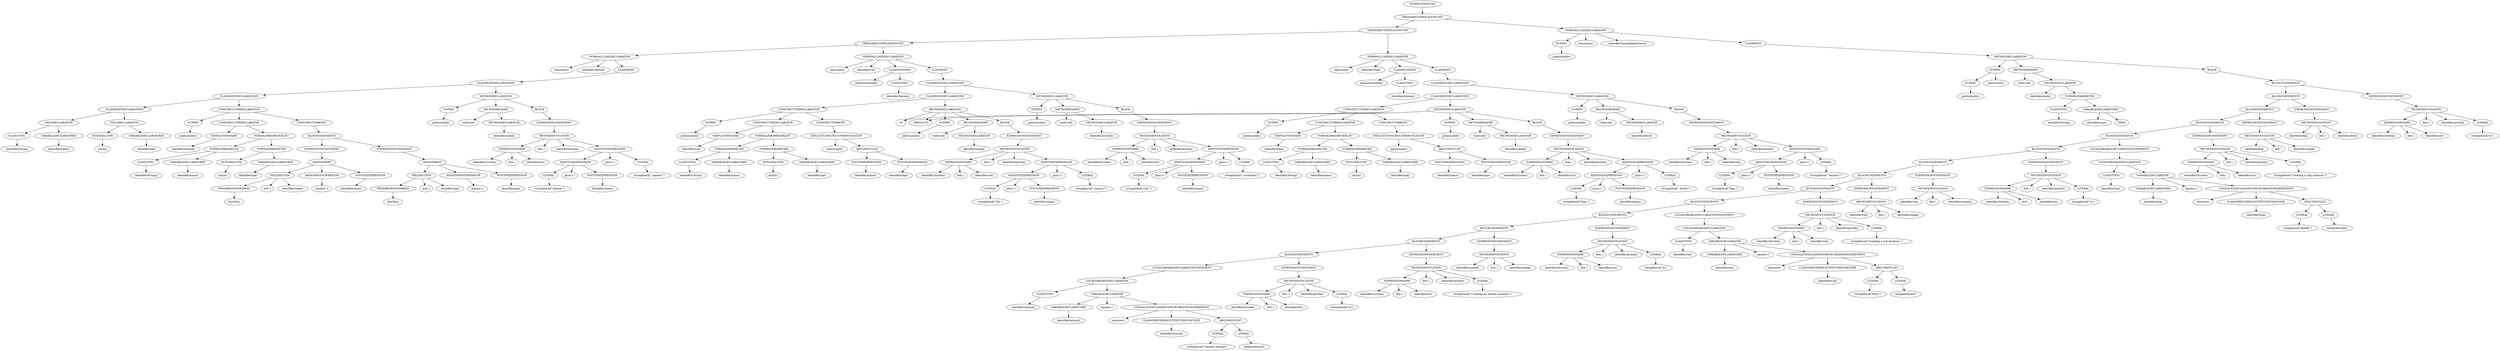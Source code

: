 digraph ASTVisual {
 ordering = out ;
10 [ label="CLASSTYPE1"]
20 [ label="identifier(String)"]
30 [ label="VARIABLEDECLARATORID"]
40 [ label="identifier(name)"]
50 [ label="FIELDDECLARATION"]
60 [ label="INTEGRALTYPE"]
70 [ label="int(int)"]
80 [ label="VARIABLEDECLARATORID"]
90 [ label="identifier(age)"]
100 [ label="FIELDDECLARATION"]
110 [ label="CLASSBODYDECLARATIONS"]
120 [ label="SUPER1"]
130 [ label="public(public)"]
140 [ label="SIMPLETYPENAME"]
150 [ label="identifier(Animal)"]
160 [ label="CLASSTYPE1"]
170 [ label="identifier(String)"]
180 [ label="VARIABLEDECLARATORID"]
190 [ label="identifier(name)"]
200 [ label="FORMALPARAMETER"]
210 [ label="INTEGRALTYPE"]
220 [ label="int(int)"]
230 [ label="VARIABLEDECLARATORID"]
240 [ label="identifier(age)"]
250 [ label="FORMALPARAMETER"]
260 [ label="FORMALPARAMETERLIST"]
270 [ label="CONSTRUCTORDECLARATOR"]
280 [ label="PRIMARYNONEWARRAY"]
290 [ label="this(this)"]
300 [ label="FIELDACCESS"]
310 [ label="dot(.)"]
320 [ label="identifier(name)"]
330 [ label="ASSIGNMENTOPERATOR"]
340 [ label="equals(=)"]
350 [ label="POSTFIXEXPRESSION"]
360 [ label="identifier(name)"]
370 [ label="ASSIGNMENT"]
380 [ label="EXPRESSIONSTATEMENT"]
390 [ label="PRIMARYNONEWARRAY"]
400 [ label="this(this)"]
410 [ label="FIELDACCESS"]
420 [ label="dot(.)"]
430 [ label="identifier(age)"]
440 [ label="ASSIGNMENTOPERATOR"]
450 [ label="equals(=)"]
460 [ label="POSTFIXEXPRESSION"]
470 [ label="identifier(age)"]
480 [ label="ASSIGNMENT"]
490 [ label="EXPRESSIONSTATEMENT"]
500 [ label="BLOCKSTATEMENTS"]
510 [ label="CONSTRUCTORBODY"]
520 [ label="CONSTRUCTORDECLARATION"]
530 [ label="CLASSBODYDECLARATIONS"]
540 [ label="SUPER1"]
550 [ label="public(public)"]
560 [ label="METHODDECLARATOR"]
570 [ label="identifier(speak)"]
580 [ label="METHODHEADER"]
590 [ label="void(void)"]
600 [ label="EXPRESSIONNAME"]
610 [ label="identifier(System)"]
620 [ label="dot(.)"]
630 [ label="identifier(out)"]
640 [ label="LITERAL"]
650 [ label="stringliteral(\"Animal \")"]
660 [ label="POSTFIXEXPRESSION"]
670 [ label="identifier(name)"]
680 [ label="ADDITIVEEXPRESSION"]
690 [ label="plus(+)"]
700 [ label="LITERAL"]
710 [ label="stringliteral(\" speaks!\")"]
720 [ label="ADDITIVEEXPRESSION"]
730 [ label="plus(+)"]
740 [ label="METHODINVOCATION"]
750 [ label="dot(.)"]
760 [ label="identifier(println)"]
770 [ label="EXPRESSIONSTATEMENT"]
780 [ label="BLOCK"]
790 [ label="METHODDECLARATION"]
800 [ label="CLASSBODYDECLARATIONS"]
810 [ label="CLASSBODY"]
820 [ label="NORMALCLASSDECLARATION"]
830 [ label="class(class)"]
840 [ label="identifier(Animal)"]
850 [ label="CLASSTYPE1"]
860 [ label="identifier(Animal)"]
870 [ label="CLASSEXTENDS"]
880 [ label="extends(extends)"]
890 [ label="SUPER1"]
900 [ label="public(public)"]
910 [ label="SIMPLETYPENAME"]
920 [ label="identifier(Cat)"]
930 [ label="CLASSTYPE1"]
940 [ label="identifier(String)"]
950 [ label="VARIABLEDECLARATORID"]
960 [ label="identifier(name)"]
970 [ label="FORMALPARAMETER"]
980 [ label="INTEGRALTYPE"]
990 [ label="int(int)"]
1000 [ label="VARIABLEDECLARATORID"]
1010 [ label="identifier(age)"]
1020 [ label="FORMALPARAMETER"]
1030 [ label="FORMALPARAMETERLIST"]
1040 [ label="CONSTRUCTORDECLARATOR"]
1050 [ label="POSTFIXEXPRESSION"]
1060 [ label="identifier(name)"]
1070 [ label="POSTFIXEXPRESSION"]
1080 [ label="identifier(age)"]
1090 [ label="ARGUMENTLIST"]
1100 [ label="EXPLICITCONSTRUCTORINVOCATION"]
1110 [ label="super(super)"]
1120 [ label="CONSTRUCTORBODY"]
1130 [ label="CONSTRUCTORDECLARATION"]
1140 [ label="SUPER1"]
1150 [ label="public(public)"]
1160 [ label="METHODDECLARATOR"]
1170 [ label="identifier(speak)"]
1180 [ label="METHODHEADER"]
1190 [ label="void(void)"]
1200 [ label="EXPRESSIONNAME"]
1210 [ label="identifier(System)"]
1220 [ label="dot(.)"]
1230 [ label="identifier(out)"]
1240 [ label="LITERAL"]
1250 [ label="stringliteral(\"Cat \")"]
1260 [ label="POSTFIXEXPRESSION"]
1270 [ label="identifier(name)"]
1280 [ label="ADDITIVEEXPRESSION"]
1290 [ label="plus(+)"]
1300 [ label="LITERAL"]
1310 [ label="stringliteral(\" meows!\")"]
1320 [ label="ADDITIVEEXPRESSION"]
1330 [ label="plus(+)"]
1340 [ label="METHODINVOCATION"]
1350 [ label="dot(.)"]
1360 [ label="identifier(println)"]
1370 [ label="EXPRESSIONSTATEMENT"]
1380 [ label="BLOCK"]
1390 [ label="METHODDECLARATION"]
1400 [ label="CLASSBODYDECLARATIONS"]
1410 [ label="SUPER1"]
1420 [ label="public(public)"]
1430 [ label="METHODDECLARATOR"]
1440 [ label="identifier(scratch)"]
1450 [ label="METHODHEADER"]
1460 [ label="void(void)"]
1470 [ label="EXPRESSIONNAME"]
1480 [ label="identifier(System)"]
1490 [ label="dot(.)"]
1500 [ label="identifier(out)"]
1510 [ label="LITERAL"]
1520 [ label="stringliteral(\"Cat \")"]
1530 [ label="POSTFIXEXPRESSION"]
1540 [ label="identifier(name)"]
1550 [ label="ADDITIVEEXPRESSION"]
1560 [ label="plus(+)"]
1570 [ label="LITERAL"]
1580 [ label="stringliteral(\" scratches!\")"]
1590 [ label="ADDITIVEEXPRESSION"]
1600 [ label="plus(+)"]
1610 [ label="METHODINVOCATION"]
1620 [ label="dot(.)"]
1630 [ label="identifier(println)"]
1640 [ label="EXPRESSIONSTATEMENT"]
1650 [ label="BLOCK"]
1660 [ label="METHODDECLARATION"]
1670 [ label="CLASSBODYDECLARATIONS"]
1680 [ label="CLASSBODY"]
1690 [ label="NORMALCLASSDECLARATION"]
1700 [ label="class(class)"]
1710 [ label="identifier(Cat)"]
1720 [ label="ORDINARYCOMPILATIONUNIT"]
1730 [ label="CLASSTYPE1"]
1740 [ label="identifier(Animal)"]
1750 [ label="CLASSEXTENDS"]
1760 [ label="extends(extends)"]
1770 [ label="SUPER1"]
1780 [ label="public(public)"]
1790 [ label="SIMPLETYPENAME"]
1800 [ label="identifier(Dog)"]
1810 [ label="CLASSTYPE1"]
1820 [ label="identifier(String)"]
1830 [ label="VARIABLEDECLARATORID"]
1840 [ label="identifier(name)"]
1850 [ label="FORMALPARAMETER"]
1860 [ label="INTEGRALTYPE"]
1870 [ label="int(int)"]
1880 [ label="VARIABLEDECLARATORID"]
1890 [ label="identifier(age)"]
1900 [ label="FORMALPARAMETER"]
1910 [ label="FORMALPARAMETERLIST"]
1920 [ label="CONSTRUCTORDECLARATOR"]
1930 [ label="POSTFIXEXPRESSION"]
1940 [ label="identifier(name)"]
1950 [ label="POSTFIXEXPRESSION"]
1960 [ label="identifier(age)"]
1970 [ label="ARGUMENTLIST"]
1980 [ label="EXPLICITCONSTRUCTORINVOCATION"]
1990 [ label="super(super)"]
2000 [ label="CONSTRUCTORBODY"]
2010 [ label="CONSTRUCTORDECLARATION"]
2020 [ label="SUPER1"]
2030 [ label="public(public)"]
2040 [ label="METHODDECLARATOR"]
2050 [ label="identifier(speak)"]
2060 [ label="METHODHEADER"]
2070 [ label="void(void)"]
2080 [ label="EXPRESSIONNAME"]
2090 [ label="identifier(System)"]
2100 [ label="dot(.)"]
2110 [ label="identifier(out)"]
2120 [ label="LITERAL"]
2130 [ label="stringliteral(\"Dog \")"]
2140 [ label="POSTFIXEXPRESSION"]
2150 [ label="identifier(name)"]
2160 [ label="ADDITIVEEXPRESSION"]
2170 [ label="plus(+)"]
2180 [ label="LITERAL"]
2190 [ label="stringliteral(\" barks!\")"]
2200 [ label="ADDITIVEEXPRESSION"]
2210 [ label="plus(+)"]
2220 [ label="METHODINVOCATION"]
2230 [ label="dot(.)"]
2240 [ label="identifier(println)"]
2250 [ label="EXPRESSIONSTATEMENT"]
2260 [ label="BLOCK"]
2270 [ label="METHODDECLARATION"]
2280 [ label="CLASSBODYDECLARATIONS"]
2290 [ label="SUPER1"]
2300 [ label="public(public)"]
2310 [ label="METHODDECLARATOR"]
2320 [ label="identifier(fetch)"]
2330 [ label="METHODHEADER"]
2340 [ label="void(void)"]
2350 [ label="EXPRESSIONNAME"]
2360 [ label="identifier(System)"]
2370 [ label="dot(.)"]
2380 [ label="identifier(out)"]
2390 [ label="LITERAL"]
2400 [ label="stringliteral(\"Dog \")"]
2410 [ label="POSTFIXEXPRESSION"]
2420 [ label="identifier(name)"]
2430 [ label="ADDITIVEEXPRESSION"]
2440 [ label="plus(+)"]
2450 [ label="LITERAL"]
2460 [ label="stringliteral(\" fetches!\")"]
2470 [ label="ADDITIVEEXPRESSION"]
2480 [ label="plus(+)"]
2490 [ label="METHODINVOCATION"]
2500 [ label="dot(.)"]
2510 [ label="identifier(println)"]
2520 [ label="EXPRESSIONSTATEMENT"]
2530 [ label="BLOCK"]
2540 [ label="METHODDECLARATION"]
2550 [ label="CLASSBODYDECLARATIONS"]
2560 [ label="CLASSBODY"]
2570 [ label="NORMALCLASSDECLARATION"]
2580 [ label="class(class)"]
2590 [ label="identifier(Dog)"]
2600 [ label="ORDINARYCOMPILATIONUNIT"]
2610 [ label="SUPER1"]
2620 [ label="public(public)"]
2630 [ label="SUPER1"]
2640 [ label="public(public)"]
2650 [ label="SUPER2"]
2660 [ label="static(static)"]
2670 [ label="CLASSTYPE1"]
2680 [ label="identifier(String)"]
2690 [ label="DIMS"]
2700 [ label="VARIABLEDECLARATORID"]
2710 [ label="identifier(args)"]
2720 [ label="FORMALPARAMETER"]
2730 [ label="METHODDECLARATOR"]
2740 [ label="identifier(main)"]
2750 [ label="METHODHEADER"]
2760 [ label="void(void)"]
2770 [ label="CLASSTYPE1"]
2780 [ label="identifier(Animal)"]
2790 [ label="VARIABLEDECLARATORID"]
2800 [ label="identifier(animal)"]
2810 [ label="CLASSORINTERFACETYPETOINSTANTIATE"]
2820 [ label="identifier(Animal)"]
2830 [ label="LITERAL"]
2840 [ label="stringliteral(\"Generic Animal\")"]
2850 [ label="LITERAL"]
2860 [ label="integerliteral(5)"]
2870 [ label="ARGUMENTLIST"]
2880 [ label="UNQUALIFIEDCLASSINSTANCECREATIONEXPRESSION"]
2890 [ label="new(new)"]
2900 [ label="VARIABLEDECLARATOR"]
2910 [ label="equals(=)"]
2920 [ label="LOCALVARIABLEDECLARATION"]
2930 [ label="LOCALVARIABLEDECLARATIONSTATEMENT"]
2940 [ label="EXPRESSIONNAME"]
2950 [ label="identifier(System)"]
2960 [ label="dot(.)"]
2970 [ label="identifier(out)"]
2980 [ label="LITERAL"]
2990 [ label="stringliteral(\"\\n\")"]
3000 [ label="METHODINVOCATION"]
3010 [ label="dot(.)"]
3020 [ label="identifier(println)"]
3030 [ label="EXPRESSIONSTATEMENT"]
3040 [ label="BLOCKSTATEMENTS"]
3050 [ label="EXPRESSIONNAME"]
3060 [ label="identifier(System)"]
3070 [ label="dot(.)"]
3080 [ label="identifier(out)"]
3090 [ label="LITERAL"]
3100 [ label="stringliteral(\"Creating an Animal instance:\")"]
3110 [ label="METHODINVOCATION"]
3120 [ label="dot(.)"]
3130 [ label="identifier(println)"]
3140 [ label="EXPRESSIONSTATEMENT"]
3150 [ label="BLOCKSTATEMENTS"]
3160 [ label="METHODINVOCATION"]
3170 [ label="identifier(animal)"]
3180 [ label="dot(.)"]
3190 [ label="identifier(speak)"]
3200 [ label="EXPRESSIONSTATEMENT"]
3210 [ label="BLOCKSTATEMENTS"]
3220 [ label="EXPRESSIONNAME"]
3230 [ label="identifier(System)"]
3240 [ label="dot(.)"]
3250 [ label="identifier(out)"]
3260 [ label="LITERAL"]
3270 [ label="stringliteral(\"\\n\")"]
3280 [ label="METHODINVOCATION"]
3290 [ label="dot(.)"]
3300 [ label="identifier(println)"]
3310 [ label="EXPRESSIONSTATEMENT"]
3320 [ label="BLOCKSTATEMENTS"]
3330 [ label="CLASSTYPE1"]
3340 [ label="identifier(Cat)"]
3350 [ label="VARIABLEDECLARATORID"]
3360 [ label="identifier(cat)"]
3370 [ label="CLASSORINTERFACETYPETOINSTANTIATE"]
3380 [ label="identifier(Cat)"]
3390 [ label="LITERAL"]
3400 [ label="stringliteral(\"Kitty\")"]
3410 [ label="LITERAL"]
3420 [ label="integerliteral(3)"]
3430 [ label="ARGUMENTLIST"]
3440 [ label="UNQUALIFIEDCLASSINSTANCECREATIONEXPRESSION"]
3450 [ label="new(new)"]
3460 [ label="VARIABLEDECLARATOR"]
3470 [ label="equals(=)"]
3480 [ label="LOCALVARIABLEDECLARATION"]
3490 [ label="LOCALVARIABLEDECLARATIONSTATEMENT"]
3500 [ label="BLOCKSTATEMENTS"]
3510 [ label="EXPRESSIONNAME"]
3520 [ label="identifier(System)"]
3530 [ label="dot(.)"]
3540 [ label="identifier(out)"]
3550 [ label="LITERAL"]
3560 [ label="stringliteral(\"Creating a Cat instance:\")"]
3570 [ label="METHODINVOCATION"]
3580 [ label="dot(.)"]
3590 [ label="identifier(println)"]
3600 [ label="EXPRESSIONSTATEMENT"]
3610 [ label="BLOCKSTATEMENTS"]
3620 [ label="METHODINVOCATION"]
3630 [ label="identifier(cat)"]
3640 [ label="dot(.)"]
3650 [ label="identifier(speak)"]
3660 [ label="EXPRESSIONSTATEMENT"]
3670 [ label="BLOCKSTATEMENTS"]
3680 [ label="METHODINVOCATION"]
3690 [ label="identifier(cat)"]
3700 [ label="dot(.)"]
3710 [ label="identifier(scratch)"]
3720 [ label="EXPRESSIONSTATEMENT"]
3730 [ label="BLOCKSTATEMENTS"]
3740 [ label="EXPRESSIONNAME"]
3750 [ label="identifier(System)"]
3760 [ label="dot(.)"]
3770 [ label="identifier(out)"]
3780 [ label="LITERAL"]
3790 [ label="stringliteral(\"\\n\")"]
3800 [ label="METHODINVOCATION"]
3810 [ label="dot(.)"]
3820 [ label="identifier(println)"]
3830 [ label="EXPRESSIONSTATEMENT"]
3840 [ label="BLOCKSTATEMENTS"]
3850 [ label="CLASSTYPE1"]
3860 [ label="identifier(Dog)"]
3870 [ label="VARIABLEDECLARATORID"]
3880 [ label="identifier(dog)"]
3890 [ label="CLASSORINTERFACETYPETOINSTANTIATE"]
3900 [ label="identifier(Dog)"]
3910 [ label="LITERAL"]
3920 [ label="stringliteral(\"Buddy\")"]
3930 [ label="LITERAL"]
3940 [ label="integerliteral(2)"]
3950 [ label="ARGUMENTLIST"]
3960 [ label="UNQUALIFIEDCLASSINSTANCECREATIONEXPRESSION"]
3970 [ label="new(new)"]
3980 [ label="VARIABLEDECLARATOR"]
3990 [ label="equals(=)"]
4000 [ label="LOCALVARIABLEDECLARATION"]
4010 [ label="LOCALVARIABLEDECLARATIONSTATEMENT"]
4020 [ label="BLOCKSTATEMENTS"]
4030 [ label="EXPRESSIONNAME"]
4040 [ label="identifier(System)"]
4050 [ label="dot(.)"]
4060 [ label="identifier(out)"]
4070 [ label="LITERAL"]
4080 [ label="stringliteral(\"Creating a Dog instance:\")"]
4090 [ label="METHODINVOCATION"]
4100 [ label="dot(.)"]
4110 [ label="identifier(println)"]
4120 [ label="EXPRESSIONSTATEMENT"]
4130 [ label="BLOCKSTATEMENTS"]
4140 [ label="METHODINVOCATION"]
4150 [ label="identifier(dog)"]
4160 [ label="dot(.)"]
4170 [ label="identifier(speak)"]
4180 [ label="EXPRESSIONSTATEMENT"]
4190 [ label="BLOCKSTATEMENTS"]
4200 [ label="METHODINVOCATION"]
4210 [ label="identifier(dog)"]
4220 [ label="dot(.)"]
4230 [ label="identifier(fetch)"]
4240 [ label="EXPRESSIONSTATEMENT"]
4250 [ label="BLOCKSTATEMENTS"]
4260 [ label="EXPRESSIONNAME"]
4270 [ label="identifier(System)"]
4280 [ label="dot(.)"]
4290 [ label="identifier(out)"]
4300 [ label="LITERAL"]
4310 [ label="stringliteral(\"\\n\")"]
4320 [ label="METHODINVOCATION"]
4330 [ label="dot(.)"]
4340 [ label="identifier(println)"]
4350 [ label="EXPRESSIONSTATEMENT"]
4360 [ label="BLOCKSTATEMENTS"]
4370 [ label="BLOCK"]
4380 [ label="METHODDECLARATION"]
4390 [ label="CLASSBODY"]
4400 [ label="NORMALCLASSDECLARATION"]
4410 [ label="class(class)"]
4420 [ label="identifier(AnimalInheritance)"]
4430 [ label="ORDINARYCOMPILATIONUNIT"]
4440 [ label="COMPILATIONUNIT"]
10 -> 20[ label=""]
30 -> 40[ label=""]
50 -> 10[ label=""]
50 -> 30[ label=""]
60 -> 70[ label=""]
80 -> 90[ label=""]
100 -> 60[ label=""]
100 -> 80[ label=""]
110 -> 50[ label=""]
110 -> 100[ label=""]
120 -> 130[ label=""]
140 -> 150[ label=""]
160 -> 170[ label=""]
180 -> 190[ label=""]
200 -> 160[ label=""]
200 -> 180[ label=""]
210 -> 220[ label=""]
230 -> 240[ label=""]
250 -> 210[ label=""]
250 -> 230[ label=""]
260 -> 200[ label=""]
260 -> 250[ label=""]
270 -> 140[ label=""]
270 -> 260[ label=""]
280 -> 290[ label=""]
300 -> 280[ label=""]
300 -> 310[ label=""]
300 -> 320[ label=""]
330 -> 340[ label=""]
350 -> 360[ label=""]
370 -> 300[ label=""]
370 -> 330[ label=""]
370 -> 350[ label=""]
380 -> 370[ label=""]
390 -> 400[ label=""]
410 -> 390[ label=""]
410 -> 420[ label=""]
410 -> 430[ label=""]
440 -> 450[ label=""]
460 -> 470[ label=""]
480 -> 410[ label=""]
480 -> 440[ label=""]
480 -> 460[ label=""]
490 -> 480[ label=""]
500 -> 380[ label=""]
500 -> 490[ label=""]
510 -> 500[ label=""]
520 -> 120[ label=""]
520 -> 270[ label=""]
520 -> 510[ label=""]
530 -> 110[ label=""]
530 -> 520[ label=""]
540 -> 550[ label=""]
560 -> 570[ label=""]
580 -> 590[ label=""]
580 -> 560[ label=""]
600 -> 610[ label=""]
600 -> 620[ label=""]
600 -> 630[ label=""]
640 -> 650[ label=""]
660 -> 670[ label=""]
680 -> 640[ label=""]
680 -> 690[ label=""]
680 -> 660[ label=""]
700 -> 710[ label=""]
720 -> 680[ label=""]
720 -> 730[ label=""]
720 -> 700[ label=""]
740 -> 600[ label=""]
740 -> 750[ label=""]
740 -> 760[ label=""]
740 -> 720[ label=""]
770 -> 740[ label=""]
780 -> 770[ label=""]
790 -> 540[ label=""]
790 -> 580[ label=""]
790 -> 780[ label=""]
800 -> 530[ label=""]
800 -> 790[ label=""]
810 -> 800[ label=""]
820 -> 830[ label=""]
820 -> 840[ label=""]
820 -> 810[ label=""]
850 -> 860[ label=""]
870 -> 880[ label=""]
870 -> 850[ label=""]
890 -> 900[ label=""]
910 -> 920[ label=""]
930 -> 940[ label=""]
950 -> 960[ label=""]
970 -> 930[ label=""]
970 -> 950[ label=""]
980 -> 990[ label=""]
1000 -> 1010[ label=""]
1020 -> 980[ label=""]
1020 -> 1000[ label=""]
1030 -> 970[ label=""]
1030 -> 1020[ label=""]
1040 -> 910[ label=""]
1040 -> 1030[ label=""]
1050 -> 1060[ label=""]
1070 -> 1080[ label=""]
1090 -> 1050[ label=""]
1090 -> 1070[ label=""]
1100 -> 1110[ label=""]
1100 -> 1090[ label=""]
1120 -> 1100[ label=""]
1130 -> 890[ label=""]
1130 -> 1040[ label=""]
1130 -> 1120[ label=""]
1140 -> 1150[ label=""]
1160 -> 1170[ label=""]
1180 -> 1190[ label=""]
1180 -> 1160[ label=""]
1200 -> 1210[ label=""]
1200 -> 1220[ label=""]
1200 -> 1230[ label=""]
1240 -> 1250[ label=""]
1260 -> 1270[ label=""]
1280 -> 1240[ label=""]
1280 -> 1290[ label=""]
1280 -> 1260[ label=""]
1300 -> 1310[ label=""]
1320 -> 1280[ label=""]
1320 -> 1330[ label=""]
1320 -> 1300[ label=""]
1340 -> 1200[ label=""]
1340 -> 1350[ label=""]
1340 -> 1360[ label=""]
1340 -> 1320[ label=""]
1370 -> 1340[ label=""]
1380 -> 1370[ label=""]
1390 -> 16[ label=""]
1390 -> 386032273[ label=""]
1390 -> 1140[ label=""]
1390 -> 1180[ label=""]
1390 -> 1380[ label=""]
1400 -> 1130[ label=""]
1400 -> 1390[ label=""]
1410 -> 1420[ label=""]
1430 -> 1440[ label=""]
1450 -> 1460[ label=""]
1450 -> 1430[ label=""]
1470 -> 1480[ label=""]
1470 -> 1490[ label=""]
1470 -> 1500[ label=""]
1510 -> 1520[ label=""]
1530 -> 1540[ label=""]
1550 -> 1510[ label=""]
1550 -> 1560[ label=""]
1550 -> 1530[ label=""]
1570 -> 1580[ label=""]
1590 -> 1550[ label=""]
1590 -> 1600[ label=""]
1590 -> 1570[ label=""]
1610 -> 1470[ label=""]
1610 -> 1620[ label=""]
1610 -> 1630[ label=""]
1610 -> 1590[ label=""]
1640 -> 1610[ label=""]
1650 -> 1640[ label=""]
1660 -> 1410[ label=""]
1660 -> 1450[ label=""]
1660 -> 1650[ label=""]
1670 -> 1400[ label=""]
1670 -> 1660[ label=""]
1680 -> 1670[ label=""]
1690 -> 1700[ label=""]
1690 -> 1710[ label=""]
1690 -> 870[ label=""]
1690 -> 1680[ label=""]
1720 -> 820[ label=""]
1720 -> 1690[ label=""]
1730 -> 1740[ label=""]
1750 -> 1760[ label=""]
1750 -> 1730[ label=""]
1770 -> 1780[ label=""]
1790 -> 1800[ label=""]
1810 -> 1820[ label=""]
1830 -> 1840[ label=""]
1850 -> 1810[ label=""]
1850 -> 1830[ label=""]
1860 -> 1870[ label=""]
1880 -> 1890[ label=""]
1900 -> 1860[ label=""]
1900 -> 1880[ label=""]
1910 -> 1850[ label=""]
1910 -> 1900[ label=""]
1920 -> 1790[ label=""]
1920 -> 1910[ label=""]
1930 -> 1940[ label=""]
1950 -> 1960[ label=""]
1970 -> 1930[ label=""]
1970 -> 1950[ label=""]
1980 -> 1990[ label=""]
1980 -> 1970[ label=""]
2000 -> 1980[ label=""]
2010 -> 1770[ label=""]
2010 -> 1920[ label=""]
2010 -> 2000[ label=""]
2020 -> 2030[ label=""]
2040 -> 2050[ label=""]
2060 -> 2070[ label=""]
2060 -> 2040[ label=""]
2080 -> 2090[ label=""]
2080 -> 2100[ label=""]
2080 -> 2110[ label=""]
2120 -> 2130[ label=""]
2140 -> 2150[ label=""]
2160 -> 2120[ label=""]
2160 -> 2170[ label=""]
2160 -> 2140[ label=""]
2180 -> 2190[ label=""]
2200 -> 2160[ label=""]
2200 -> 2210[ label=""]
2200 -> 2180[ label=""]
2220 -> 2080[ label=""]
2220 -> 2230[ label=""]
2220 -> 2240[ label=""]
2220 -> 2200[ label=""]
2250 -> 2220[ label=""]
2260 -> 2250[ label=""]
2270 -> 16[ label=""]
2270 -> 386032273[ label=""]
2270 -> 2020[ label=""]
2270 -> 2060[ label=""]
2270 -> 2260[ label=""]
2280 -> 2010[ label=""]
2280 -> 2270[ label=""]
2290 -> 2300[ label=""]
2310 -> 2320[ label=""]
2330 -> 2340[ label=""]
2330 -> 2310[ label=""]
2350 -> 2360[ label=""]
2350 -> 2370[ label=""]
2350 -> 2380[ label=""]
2390 -> 2400[ label=""]
2410 -> 2420[ label=""]
2430 -> 2390[ label=""]
2430 -> 2440[ label=""]
2430 -> 2410[ label=""]
2450 -> 2460[ label=""]
2470 -> 2430[ label=""]
2470 -> 2480[ label=""]
2470 -> 2450[ label=""]
2490 -> 2350[ label=""]
2490 -> 2500[ label=""]
2490 -> 2510[ label=""]
2490 -> 2470[ label=""]
2520 -> 2490[ label=""]
2530 -> 2520[ label=""]
2540 -> 2290[ label=""]
2540 -> 2330[ label=""]
2540 -> 2530[ label=""]
2550 -> 2280[ label=""]
2550 -> 2540[ label=""]
2560 -> 2550[ label=""]
2570 -> 2580[ label=""]
2570 -> 2590[ label=""]
2570 -> 1750[ label=""]
2570 -> 2560[ label=""]
2600 -> 1720[ label=""]
2600 -> 2570[ label=""]
2610 -> 2620[ label=""]
2630 -> 2640[ label=""]
2650 -> 2630[ label=""]
2650 -> 2660[ label=""]
2670 -> 2680[ label=""]
2700 -> 2710[ label=""]
2700 -> 2690[ label=""]
2720 -> 2670[ label=""]
2720 -> 2700[ label=""]
2730 -> 2740[ label=""]
2730 -> 2720[ label=""]
2750 -> 2760[ label=""]
2750 -> 2730[ label=""]
2770 -> 2780[ label=""]
2790 -> 2800[ label=""]
2810 -> 2820[ label=""]
2830 -> 2840[ label=""]
2850 -> 2860[ label=""]
2870 -> 2830[ label=""]
2870 -> 2850[ label=""]
2880 -> 2890[ label=""]
2880 -> 2810[ label=""]
2880 -> 2870[ label=""]
2900 -> 2790[ label=""]
2900 -> 2910[ label=""]
2900 -> 2880[ label=""]
2920 -> 2770[ label=""]
2920 -> 2900[ label=""]
2930 -> 2920[ label=""]
2940 -> 2950[ label=""]
2940 -> 2960[ label=""]
2940 -> 2970[ label=""]
2980 -> 2990[ label=""]
3000 -> 2940[ label=""]
3000 -> 3010[ label=""]
3000 -> 3020[ label=""]
3000 -> 2980[ label=""]
3030 -> 3000[ label=""]
3040 -> 2930[ label=""]
3040 -> 3030[ label=""]
3050 -> 3060[ label=""]
3050 -> 3070[ label=""]
3050 -> 3080[ label=""]
3090 -> 3100[ label=""]
3110 -> 3050[ label=""]
3110 -> 3120[ label=""]
3110 -> 3130[ label=""]
3110 -> 3090[ label=""]
3140 -> 3110[ label=""]
3150 -> 3040[ label=""]
3150 -> 3140[ label=""]
3160 -> 3170[ label=""]
3160 -> 3180[ label=""]
3160 -> 3190[ label=""]
3200 -> 3160[ label=""]
3210 -> 3150[ label=""]
3210 -> 3200[ label=""]
3220 -> 3230[ label=""]
3220 -> 3240[ label=""]
3220 -> 3250[ label=""]
3260 -> 3270[ label=""]
3280 -> 3220[ label=""]
3280 -> 3290[ label=""]
3280 -> 3300[ label=""]
3280 -> 3260[ label=""]
3310 -> 3280[ label=""]
3320 -> 3210[ label=""]
3320 -> 3310[ label=""]
3330 -> 3340[ label=""]
3350 -> 3360[ label=""]
3370 -> 3380[ label=""]
3390 -> 3400[ label=""]
3410 -> 3420[ label=""]
3430 -> 3390[ label=""]
3430 -> 3410[ label=""]
3440 -> 3450[ label=""]
3440 -> 3370[ label=""]
3440 -> 3430[ label=""]
3460 -> 3350[ label=""]
3460 -> 3470[ label=""]
3460 -> 3440[ label=""]
3480 -> 3330[ label=""]
3480 -> 3460[ label=""]
3490 -> 3480[ label=""]
3500 -> 3320[ label=""]
3500 -> 3490[ label=""]
3510 -> 3520[ label=""]
3510 -> 3530[ label=""]
3510 -> 3540[ label=""]
3550 -> 3560[ label=""]
3570 -> 3510[ label=""]
3570 -> 3580[ label=""]
3570 -> 3590[ label=""]
3570 -> 3550[ label=""]
3600 -> 3570[ label=""]
3610 -> 3500[ label=""]
3610 -> 3600[ label=""]
3620 -> 3630[ label=""]
3620 -> 3640[ label=""]
3620 -> 3650[ label=""]
3660 -> 3620[ label=""]
3670 -> 3610[ label=""]
3670 -> 3660[ label=""]
3680 -> 3690[ label=""]
3680 -> 3700[ label=""]
3680 -> 3710[ label=""]
3720 -> 3680[ label=""]
3730 -> 3670[ label=""]
3730 -> 3720[ label=""]
3740 -> 3750[ label=""]
3740 -> 3760[ label=""]
3740 -> 3770[ label=""]
3780 -> 3790[ label=""]
3800 -> 3740[ label=""]
3800 -> 3810[ label=""]
3800 -> 3820[ label=""]
3800 -> 3780[ label=""]
3830 -> 3800[ label=""]
3840 -> 3730[ label=""]
3840 -> 3830[ label=""]
3850 -> 3860[ label=""]
3870 -> 3880[ label=""]
3890 -> 3900[ label=""]
3910 -> 3920[ label=""]
3930 -> 3940[ label=""]
3950 -> 3910[ label=""]
3950 -> 3930[ label=""]
3960 -> 3970[ label=""]
3960 -> 3890[ label=""]
3960 -> 3950[ label=""]
3980 -> 3870[ label=""]
3980 -> 3990[ label=""]
3980 -> 3960[ label=""]
4000 -> 3850[ label=""]
4000 -> 3980[ label=""]
4010 -> 4000[ label=""]
4020 -> 3840[ label=""]
4020 -> 4010[ label=""]
4030 -> 4040[ label=""]
4030 -> 4050[ label=""]
4030 -> 4060[ label=""]
4070 -> 4080[ label=""]
4090 -> 4030[ label=""]
4090 -> 4100[ label=""]
4090 -> 4110[ label=""]
4090 -> 4070[ label=""]
4120 -> 4090[ label=""]
4130 -> 4020[ label=""]
4130 -> 4120[ label=""]
4140 -> 4150[ label=""]
4140 -> 4160[ label=""]
4140 -> 4170[ label=""]
4180 -> 4140[ label=""]
4190 -> 4130[ label=""]
4190 -> 4180[ label=""]
4200 -> 4210[ label=""]
4200 -> 4220[ label=""]
4200 -> 4230[ label=""]
4240 -> 4200[ label=""]
4250 -> 4190[ label=""]
4250 -> 4240[ label=""]
4260 -> 4270[ label=""]
4260 -> 4280[ label=""]
4260 -> 4290[ label=""]
4300 -> 4310[ label=""]
4320 -> 4260[ label=""]
4320 -> 4330[ label=""]
4320 -> 4340[ label=""]
4320 -> 4300[ label=""]
4350 -> 4320[ label=""]
4360 -> 4250[ label=""]
4360 -> 4350[ label=""]
4370 -> 4360[ label=""]
4380 -> 2650[ label=""]
4380 -> 2750[ label=""]
4380 -> 4370[ label=""]
4390 -> 4380[ label=""]
4400 -> 2610[ label=""]
4400 -> 4410[ label=""]
4400 -> 4420[ label=""]
4400 -> 4390[ label=""]
4430 -> 2600[ label=""]
4430 -> 4400[ label=""]
4440 -> 4430[ label=""]
  }
